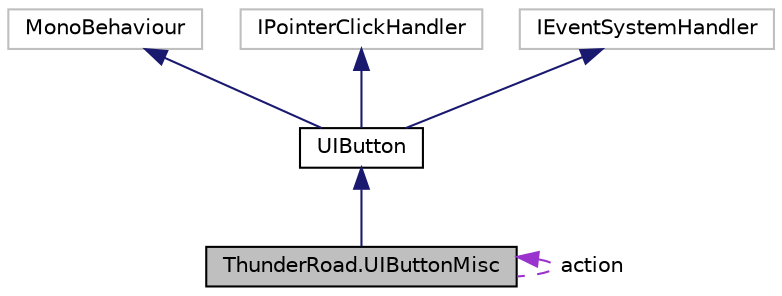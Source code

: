 digraph "ThunderRoad.UIButtonMisc"
{
 // LATEX_PDF_SIZE
  edge [fontname="Helvetica",fontsize="10",labelfontname="Helvetica",labelfontsize="10"];
  node [fontname="Helvetica",fontsize="10",shape=record];
  Node1 [label="ThunderRoad.UIButtonMisc",height=0.2,width=0.4,color="black", fillcolor="grey75", style="filled", fontcolor="black",tooltip="Class UIButtonMisc. Implements the ThunderRoad.UIButton"];
  Node2 -> Node1 [dir="back",color="midnightblue",fontsize="10",style="solid",fontname="Helvetica"];
  Node2 [label="UIButton",height=0.2,width=0.4,color="black", fillcolor="white", style="filled",URL="$class_thunder_road_1_1_u_i_button.html",tooltip="Class UIButton. Implements the UnityEngine.MonoBehaviour Implements the UnityEngine...."];
  Node3 -> Node2 [dir="back",color="midnightblue",fontsize="10",style="solid",fontname="Helvetica"];
  Node3 [label="MonoBehaviour",height=0.2,width=0.4,color="grey75", fillcolor="white", style="filled",tooltip=" "];
  Node4 -> Node2 [dir="back",color="midnightblue",fontsize="10",style="solid",fontname="Helvetica"];
  Node4 [label="IPointerClickHandler",height=0.2,width=0.4,color="grey75", fillcolor="white", style="filled",tooltip=" "];
  Node5 -> Node2 [dir="back",color="midnightblue",fontsize="10",style="solid",fontname="Helvetica"];
  Node5 [label="IEventSystemHandler",height=0.2,width=0.4,color="grey75", fillcolor="white", style="filled",tooltip=" "];
  Node1 -> Node1 [dir="back",color="darkorchid3",fontsize="10",style="dashed",label=" action" ,fontname="Helvetica"];
}
